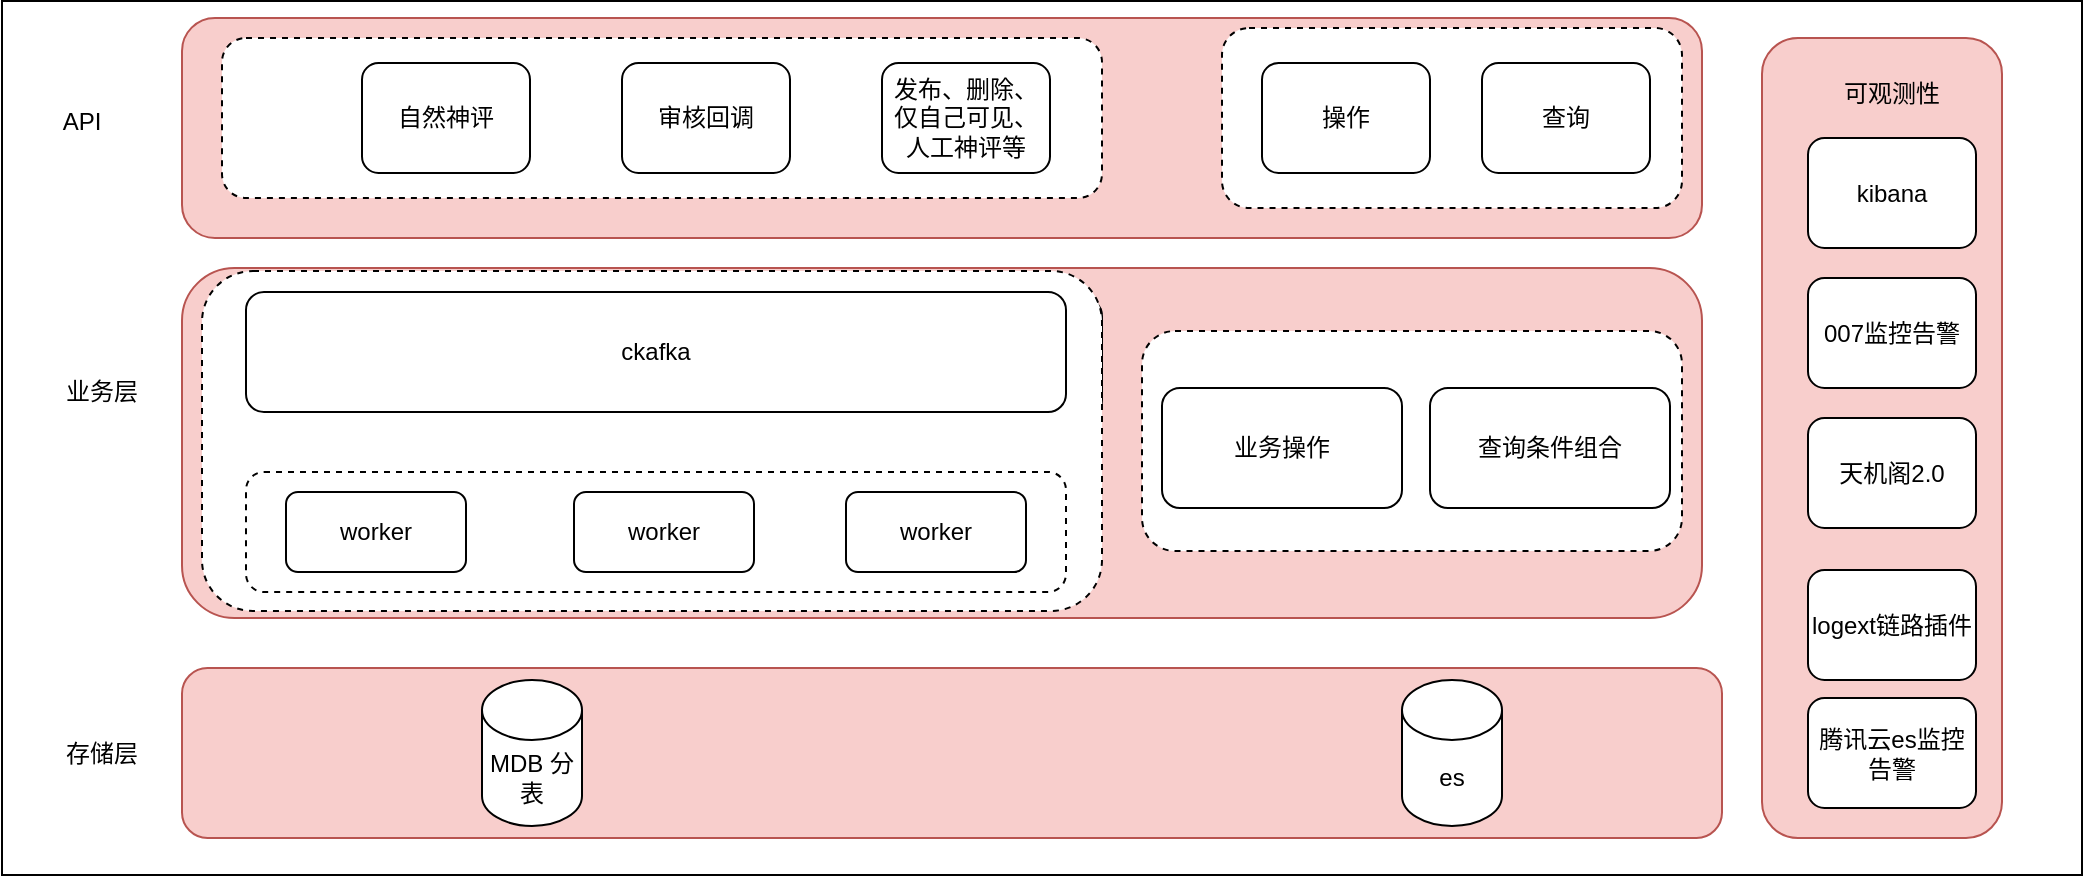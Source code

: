 <mxfile version="20.1.1" type="github">
  <diagram id="y0--PmYRZLF_4WQcv4hg" name="Page-1">
    <mxGraphModel dx="1379" dy="809" grid="1" gridSize="10" guides="1" tooltips="1" connect="1" arrows="1" fold="1" page="1" pageScale="1" pageWidth="827" pageHeight="1169" math="0" shadow="0">
      <root>
        <mxCell id="0" />
        <mxCell id="1" parent="0" />
        <mxCell id="QHsOfcdFZfll0Q693vu5-31" value="" style="rounded=0;whiteSpace=wrap;html=1;" parent="1" vertex="1">
          <mxGeometry x="30" y="191.5" width="1040" height="437" as="geometry" />
        </mxCell>
        <mxCell id="BuZoJlM9uJHSmox5TlZ8-13" value="" style="rounded=1;whiteSpace=wrap;html=1;fillColor=#f8cecc;strokeColor=#b85450;" vertex="1" parent="1">
          <mxGeometry x="120" y="200" width="760" height="110" as="geometry" />
        </mxCell>
        <mxCell id="BuZoJlM9uJHSmox5TlZ8-6" value="" style="rounded=1;whiteSpace=wrap;html=1;fillColor=#f8cecc;strokeColor=#b85450;" vertex="1" parent="1">
          <mxGeometry x="120" y="325" width="760" height="175" as="geometry" />
        </mxCell>
        <mxCell id="BuZoJlM9uJHSmox5TlZ8-10" style="edgeStyle=orthogonalEdgeStyle;rounded=0;orthogonalLoop=1;jettySize=auto;html=1;exitX=0.5;exitY=1;exitDx=0;exitDy=0;entryX=0.5;entryY=0;entryDx=0;entryDy=0;" edge="1" parent="1" source="QHsOfcdFZfll0Q693vu5-2" target="BuZoJlM9uJHSmox5TlZ8-4">
          <mxGeometry relative="1" as="geometry" />
        </mxCell>
        <mxCell id="QHsOfcdFZfll0Q693vu5-2" value="ckafka" style="rounded=1;whiteSpace=wrap;html=1;" parent="1" vertex="1">
          <mxGeometry x="140" y="340" width="440" height="60" as="geometry" />
        </mxCell>
        <mxCell id="QHsOfcdFZfll0Q693vu5-3" value="" style="rounded=1;whiteSpace=wrap;html=1;dashed=1;" parent="1" vertex="1">
          <mxGeometry x="140" y="210" width="440" height="80" as="geometry" />
        </mxCell>
        <mxCell id="QHsOfcdFZfll0Q693vu5-4" value="自然神评" style="rounded=1;whiteSpace=wrap;html=1;" parent="1" vertex="1">
          <mxGeometry x="210" y="222.5" width="84" height="55" as="geometry" />
        </mxCell>
        <mxCell id="QHsOfcdFZfll0Q693vu5-6" value="发布、删除、仅自己可见、人工神评等" style="rounded=1;whiteSpace=wrap;html=1;" parent="1" vertex="1">
          <mxGeometry x="470" y="222.5" width="84" height="55" as="geometry" />
        </mxCell>
        <mxCell id="QHsOfcdFZfll0Q693vu5-7" value="审核回调" style="rounded=1;whiteSpace=wrap;html=1;" parent="1" vertex="1">
          <mxGeometry x="340" y="222.5" width="84" height="55" as="geometry" />
        </mxCell>
        <mxCell id="QHsOfcdFZfll0Q693vu5-12" value="" style="rounded=1;whiteSpace=wrap;html=1;fillColor=#f8cecc;strokeColor=#b85450;" parent="1" vertex="1">
          <mxGeometry x="120" y="525" width="770" height="85" as="geometry" />
        </mxCell>
        <mxCell id="QHsOfcdFZfll0Q693vu5-13" value="es" style="shape=cylinder3;whiteSpace=wrap;html=1;boundedLbl=1;backgroundOutline=1;size=15;" parent="1" vertex="1">
          <mxGeometry x="730" y="531" width="50" height="73" as="geometry" />
        </mxCell>
        <mxCell id="QHsOfcdFZfll0Q693vu5-15" value="MDB 分表" style="shape=cylinder3;whiteSpace=wrap;html=1;boundedLbl=1;backgroundOutline=1;size=15;" parent="1" vertex="1">
          <mxGeometry x="270" y="531" width="50" height="73" as="geometry" />
        </mxCell>
        <mxCell id="QHsOfcdFZfll0Q693vu5-16" value="" style="rounded=1;whiteSpace=wrap;html=1;dashed=1;" parent="1" vertex="1">
          <mxGeometry x="640" y="205" width="230" height="90" as="geometry" />
        </mxCell>
        <mxCell id="QHsOfcdFZfll0Q693vu5-18" value="查询" style="rounded=1;whiteSpace=wrap;html=1;" parent="1" vertex="1">
          <mxGeometry x="770" y="222.5" width="84" height="55" as="geometry" />
        </mxCell>
        <mxCell id="QHsOfcdFZfll0Q693vu5-19" value="操作" style="rounded=1;whiteSpace=wrap;html=1;" parent="1" vertex="1">
          <mxGeometry x="660" y="222.5" width="84" height="55" as="geometry" />
        </mxCell>
        <mxCell id="QHsOfcdFZfll0Q693vu5-23" value="" style="rounded=1;whiteSpace=wrap;html=1;fillColor=#f8cecc;strokeColor=#b85450;" parent="1" vertex="1">
          <mxGeometry x="910" y="210" width="120" height="400" as="geometry" />
        </mxCell>
        <mxCell id="QHsOfcdFZfll0Q693vu5-24" value="可观测性" style="text;html=1;strokeColor=none;fillColor=none;align=center;verticalAlign=middle;whiteSpace=wrap;rounded=0;" parent="1" vertex="1">
          <mxGeometry x="945" y="222.5" width="60" height="30" as="geometry" />
        </mxCell>
        <mxCell id="QHsOfcdFZfll0Q693vu5-26" value="kibana" style="rounded=1;whiteSpace=wrap;html=1;" parent="1" vertex="1">
          <mxGeometry x="933" y="260" width="84" height="55" as="geometry" />
        </mxCell>
        <mxCell id="QHsOfcdFZfll0Q693vu5-27" value="007监控告警" style="rounded=1;whiteSpace=wrap;html=1;" parent="1" vertex="1">
          <mxGeometry x="933" y="330" width="84" height="55" as="geometry" />
        </mxCell>
        <mxCell id="QHsOfcdFZfll0Q693vu5-28" value="天机阁2.0" style="rounded=1;whiteSpace=wrap;html=1;" parent="1" vertex="1">
          <mxGeometry x="933" y="400" width="84" height="55" as="geometry" />
        </mxCell>
        <mxCell id="QHsOfcdFZfll0Q693vu5-29" value="logext链路插件" style="rounded=1;whiteSpace=wrap;html=1;" parent="1" vertex="1">
          <mxGeometry x="933" y="476" width="84" height="55" as="geometry" />
        </mxCell>
        <mxCell id="QHsOfcdFZfll0Q693vu5-37" value="腾讯云es监控告警" style="rounded=1;whiteSpace=wrap;html=1;" parent="1" vertex="1">
          <mxGeometry x="933" y="540" width="84" height="55" as="geometry" />
        </mxCell>
        <mxCell id="BuZoJlM9uJHSmox5TlZ8-1" value="API" style="text;html=1;strokeColor=none;fillColor=none;align=center;verticalAlign=middle;whiteSpace=wrap;rounded=0;" vertex="1" parent="1">
          <mxGeometry x="40" y="236.5" width="60" height="30" as="geometry" />
        </mxCell>
        <mxCell id="BuZoJlM9uJHSmox5TlZ8-2" value="业务层" style="text;html=1;strokeColor=none;fillColor=none;align=center;verticalAlign=middle;whiteSpace=wrap;rounded=0;" vertex="1" parent="1">
          <mxGeometry x="50" y="371.5" width="60" height="30" as="geometry" />
        </mxCell>
        <mxCell id="BuZoJlM9uJHSmox5TlZ8-3" value="存储层" style="text;html=1;strokeColor=none;fillColor=none;align=center;verticalAlign=middle;whiteSpace=wrap;rounded=0;" vertex="1" parent="1">
          <mxGeometry x="50" y="552.5" width="60" height="30" as="geometry" />
        </mxCell>
        <mxCell id="BuZoJlM9uJHSmox5TlZ8-12" value="" style="rounded=1;whiteSpace=wrap;html=1;dashed=1;" vertex="1" parent="1">
          <mxGeometry x="600" y="356.5" width="270" height="110" as="geometry" />
        </mxCell>
        <mxCell id="BuZoJlM9uJHSmox5TlZ8-7" value="worker" style="rounded=1;whiteSpace=wrap;html=1;" vertex="1" parent="1">
          <mxGeometry x="170" y="440" width="90" height="40" as="geometry" />
        </mxCell>
        <mxCell id="BuZoJlM9uJHSmox5TlZ8-11" value="业务操作" style="rounded=1;whiteSpace=wrap;html=1;" vertex="1" parent="1">
          <mxGeometry x="610" y="385" width="120" height="60" as="geometry" />
        </mxCell>
        <mxCell id="QHsOfcdFZfll0Q693vu5-34" value="查询条件组合" style="rounded=1;whiteSpace=wrap;html=1;" parent="1" vertex="1">
          <mxGeometry x="744" y="385" width="120" height="60" as="geometry" />
        </mxCell>
        <mxCell id="BuZoJlM9uJHSmox5TlZ8-14" value="" style="rounded=1;whiteSpace=wrap;html=1;dashed=1;" vertex="1" parent="1">
          <mxGeometry x="130" y="326.5" width="450" height="170" as="geometry" />
        </mxCell>
        <mxCell id="BuZoJlM9uJHSmox5TlZ8-15" value="ckafka" style="rounded=1;whiteSpace=wrap;html=1;" vertex="1" parent="1">
          <mxGeometry x="152" y="337" width="410" height="60" as="geometry" />
        </mxCell>
        <mxCell id="BuZoJlM9uJHSmox5TlZ8-16" value="worker" style="rounded=1;whiteSpace=wrap;html=1;" vertex="1" parent="1">
          <mxGeometry x="170" y="440" width="90" height="40" as="geometry" />
        </mxCell>
        <mxCell id="BuZoJlM9uJHSmox5TlZ8-8" value="worker" style="rounded=1;whiteSpace=wrap;html=1;" vertex="1" parent="1">
          <mxGeometry x="320" y="440" width="90" height="40" as="geometry" />
        </mxCell>
        <mxCell id="BuZoJlM9uJHSmox5TlZ8-4" value="" style="rounded=1;whiteSpace=wrap;html=1;dashed=1;" vertex="1" parent="1">
          <mxGeometry x="152" y="427" width="410" height="60" as="geometry" />
        </mxCell>
        <mxCell id="BuZoJlM9uJHSmox5TlZ8-9" value="worker" style="rounded=1;whiteSpace=wrap;html=1;" vertex="1" parent="1">
          <mxGeometry x="452" y="437" width="90" height="40" as="geometry" />
        </mxCell>
        <mxCell id="BuZoJlM9uJHSmox5TlZ8-17" value="worker" style="rounded=1;whiteSpace=wrap;html=1;" vertex="1" parent="1">
          <mxGeometry x="172" y="437" width="90" height="40" as="geometry" />
        </mxCell>
        <mxCell id="BuZoJlM9uJHSmox5TlZ8-18" value="worker" style="rounded=1;whiteSpace=wrap;html=1;" vertex="1" parent="1">
          <mxGeometry x="316" y="437" width="90" height="40" as="geometry" />
        </mxCell>
      </root>
    </mxGraphModel>
  </diagram>
</mxfile>
